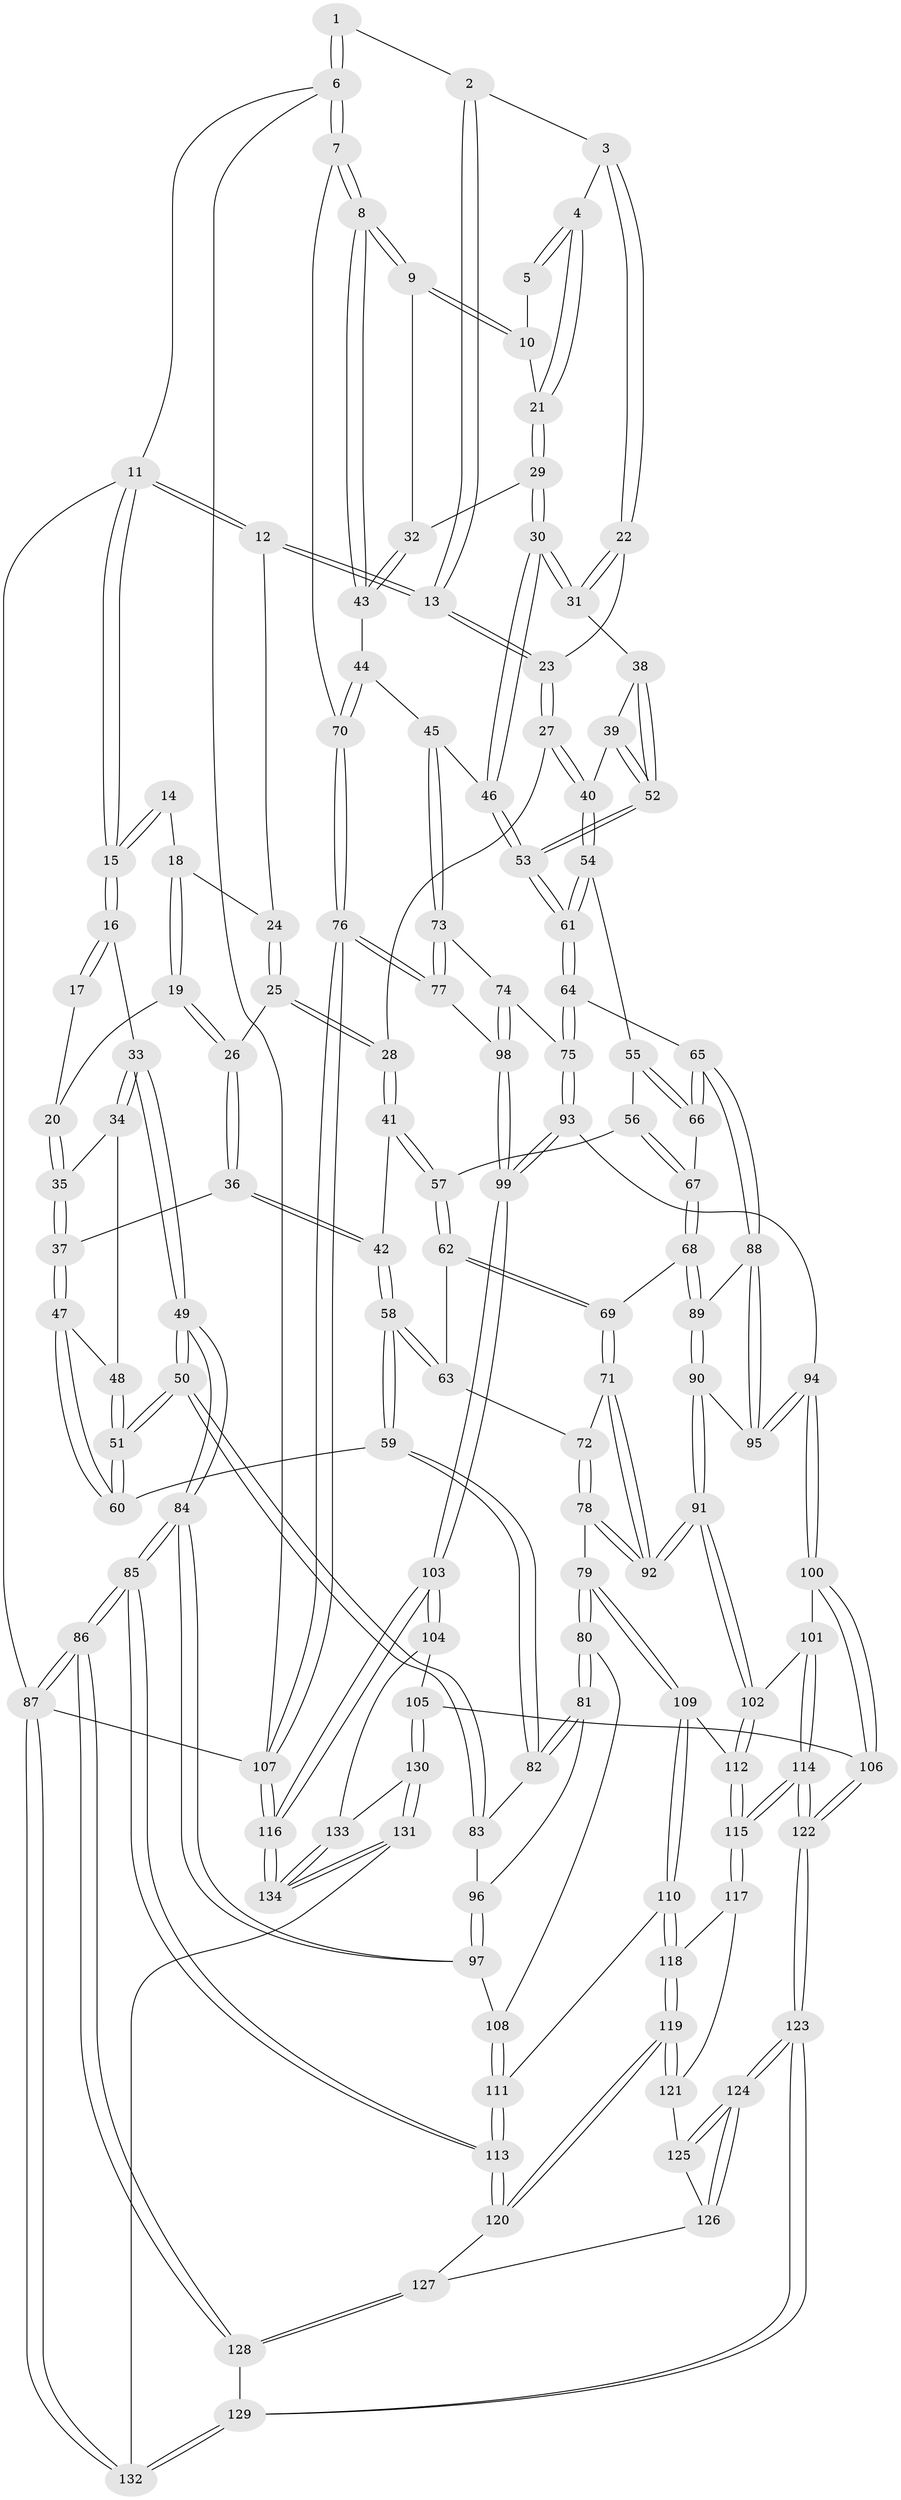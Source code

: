 // coarse degree distribution, {3: 0.06451612903225806, 4: 0.40860215053763443, 8: 0.010752688172043012, 5: 0.3870967741935484, 6: 0.12903225806451613}
// Generated by graph-tools (version 1.1) at 2025/52/02/27/25 19:52:38]
// undirected, 134 vertices, 332 edges
graph export_dot {
graph [start="1"]
  node [color=gray90,style=filled];
  1 [pos="+1+0"];
  2 [pos="+0.669852007233783+0"];
  3 [pos="+0.7569427614022297+0"];
  4 [pos="+0.7960668130532994+0.06725676979711111"];
  5 [pos="+0.9118707658473584+0.05182023397897357"];
  6 [pos="+1+0"];
  7 [pos="+1+0.1584498644554861"];
  8 [pos="+1+0.16169584208949656"];
  9 [pos="+0.9971373537347039+0.13822550993684932"];
  10 [pos="+0.918612269342612+0.08598908846842176"];
  11 [pos="+0+0"];
  12 [pos="+0.38011700546145405+0"];
  13 [pos="+0.4949370562392186+0"];
  14 [pos="+0.1549890525954257+0.052659921708915744"];
  15 [pos="+0+0"];
  16 [pos="+0+0"];
  17 [pos="+0.10874842828131409+0.08054186065450603"];
  18 [pos="+0.22979899964105907+0.044093401536251804"];
  19 [pos="+0.18229198315711045+0.12804130399880556"];
  20 [pos="+0.10241890259436141+0.14989137471164124"];
  21 [pos="+0.8091276187691949+0.11676657140241364"];
  22 [pos="+0.6880548396617802+0.1637952192874241"];
  23 [pos="+0.5003309490060794+0"];
  24 [pos="+0.24308419812450152+0.03412807479639309"];
  25 [pos="+0.2821479400000378+0.1691948880039389"];
  26 [pos="+0.20273917695048585+0.1817861983535479"];
  27 [pos="+0.494349771710312+0.0028350177086684863"];
  28 [pos="+0.31923895470094926+0.2050377910470907"];
  29 [pos="+0.8091891647416117+0.12183577891761425"];
  30 [pos="+0.7299478648952374+0.196934410807227"];
  31 [pos="+0.7066021993563188+0.19204749128937054"];
  32 [pos="+0.8625013178567991+0.1707320883551364"];
  33 [pos="+0+0"];
  34 [pos="+0.07628974555200212+0.16620812994314577"];
  35 [pos="+0.08803356076052796+0.1639680325916844"];
  36 [pos="+0.1852718219196834+0.23457523553700657"];
  37 [pos="+0.16155074331950842+0.23441399107488783"];
  38 [pos="+0.6797389492875775+0.2063231111770367"];
  39 [pos="+0.6126856686035038+0.21545158913655646"];
  40 [pos="+0.5173411493583255+0.19468128727119144"];
  41 [pos="+0.3209248148923894+0.25652518701064675"];
  42 [pos="+0.2216381197104407+0.2676120846175958"];
  43 [pos="+0.8771163825625666+0.29706715109010795"];
  44 [pos="+0.8632208294272604+0.31621488803390063"];
  45 [pos="+0.8309166091622638+0.3372606160803057"];
  46 [pos="+0.7779551808767895+0.32005745189624707"];
  47 [pos="+0.1116714305724579+0.2833145890787868"];
  48 [pos="+0.06218662381952238+0.21981994153160253"];
  49 [pos="+0+0.36836703102879575"];
  50 [pos="+0+0.37332200810318333"];
  51 [pos="+0+0.3565558702278686"];
  52 [pos="+0.6490938167628515+0.3139939370256529"];
  53 [pos="+0.6496998114604596+0.3672519730536919"];
  54 [pos="+0.504861981751016+0.23432792282484932"];
  55 [pos="+0.4711568601806629+0.2655285249310011"];
  56 [pos="+0.4629369160825866+0.2712558100309715"];
  57 [pos="+0.32116554901621225+0.25679710546751155"];
  58 [pos="+0.18102027183927724+0.37861647217535527"];
  59 [pos="+0.17716927132827567+0.3803009068164931"];
  60 [pos="+0.0984133300466006+0.3276125598479964"];
  61 [pos="+0.6407913612307713+0.37458540636303755"];
  62 [pos="+0.3186707237051887+0.3495382500784856"];
  63 [pos="+0.24695141413164484+0.39082340422954354"];
  64 [pos="+0.6344277372801874+0.3913382065930643"];
  65 [pos="+0.5743986672294792+0.42970136354317245"];
  66 [pos="+0.5588553840463168+0.4146060054564081"];
  67 [pos="+0.44777623833445923+0.3402772235778228"];
  68 [pos="+0.404451913404225+0.412920114541264"];
  69 [pos="+0.3928670570640733+0.41633446158778703"];
  70 [pos="+1+0.4906941247958606"];
  71 [pos="+0.35838877266725927+0.47414793536572103"];
  72 [pos="+0.2560816238782838+0.41015406116498043"];
  73 [pos="+0.8314089050650846+0.34275800171784987"];
  74 [pos="+0.7696479160328297+0.5279319756983456"];
  75 [pos="+0.7294602374906991+0.5170815981333184"];
  76 [pos="+1+0.5879635136941719"];
  77 [pos="+1+0.5886819524432261"];
  78 [pos="+0.2613015909141806+0.5940101390873841"];
  79 [pos="+0.20928162740378448+0.5975621459655583"];
  80 [pos="+0.17956548451707877+0.5902121567848693"];
  81 [pos="+0.177922017748956+0.5870656024653542"];
  82 [pos="+0.15846488888555807+0.427685407296754"];
  83 [pos="+0+0.44238331106675205"];
  84 [pos="+0+0.7449746461380086"];
  85 [pos="+0+0.9574672858851292"];
  86 [pos="+0+1"];
  87 [pos="+0+1"];
  88 [pos="+0.5610168161167061+0.4472646253245576"];
  89 [pos="+0.4724399450427008+0.4484775727079951"];
  90 [pos="+0.4438025722456516+0.5736653883821615"];
  91 [pos="+0.32380215026556125+0.6022889385261736"];
  92 [pos="+0.32285602800976954+0.6015775166206071"];
  93 [pos="+0.5930616688056555+0.5950945019908841"];
  94 [pos="+0.5655851538637231+0.591234361198721"];
  95 [pos="+0.56307884375372+0.5884139149189572"];
  96 [pos="+0.037620975786011986+0.49184458612243503"];
  97 [pos="+0+0.6483439490491533"];
  98 [pos="+0.8575190594582625+0.6259372166486327"];
  99 [pos="+0.7658899931496757+0.7584638921908116"];
  100 [pos="+0.5036670415347264+0.7841146787838147"];
  101 [pos="+0.35928487098413564+0.6769011081841757"];
  102 [pos="+0.3321215861133937+0.6233512590372431"];
  103 [pos="+0.7525310184026324+0.8145957296222818"];
  104 [pos="+0.6468390059223893+0.8430920996473459"];
  105 [pos="+0.5635252408251787+0.830262804500291"];
  106 [pos="+0.5145714363213943+0.8115030514494517"];
  107 [pos="+1+1"];
  108 [pos="+0.12033540447427526+0.6300609795795747"];
  109 [pos="+0.20415938945775908+0.7607310155878128"];
  110 [pos="+0.14698629578188865+0.7940139804364059"];
  111 [pos="+0.1075855363241167+0.7846621485401657"];
  112 [pos="+0.23876517253026133+0.7814329311723764"];
  113 [pos="+0+0.8553378101758268"];
  114 [pos="+0.29138304302484336+0.8354400391336284"];
  115 [pos="+0.28674564422183035+0.8343372299860924"];
  116 [pos="+1+1"];
  117 [pos="+0.27648751026096424+0.8378354959579823"];
  118 [pos="+0.16628076501127925+0.8279215291216249"];
  119 [pos="+0.16788203484452563+0.882144806158281"];
  120 [pos="+0.15562344958538302+0.8948146072580647"];
  121 [pos="+0.2074865626663006+0.8842006300929779"];
  122 [pos="+0.3717089531827197+0.9293331211911734"];
  123 [pos="+0.34460668954134394+1"];
  124 [pos="+0.25033675363233204+0.9665730175510588"];
  125 [pos="+0.21308057832844865+0.8988475416955798"];
  126 [pos="+0.18956128303651498+0.9365551413638304"];
  127 [pos="+0.15803316582428809+0.9264294541747129"];
  128 [pos="+0.1473239244748745+0.9473551677619344"];
  129 [pos="+0.3433999933422356+1"];
  130 [pos="+0.504410108022913+1"];
  131 [pos="+0.47775123858625307+1"];
  132 [pos="+0.3447314974031841+1"];
  133 [pos="+0.6424211454592956+0.8740524355036032"];
  134 [pos="+0.6474969936613179+1"];
  1 -- 2;
  1 -- 6;
  1 -- 6;
  2 -- 3;
  2 -- 13;
  2 -- 13;
  3 -- 4;
  3 -- 22;
  3 -- 22;
  4 -- 5;
  4 -- 5;
  4 -- 21;
  4 -- 21;
  5 -- 10;
  6 -- 7;
  6 -- 7;
  6 -- 11;
  6 -- 107;
  7 -- 8;
  7 -- 8;
  7 -- 70;
  8 -- 9;
  8 -- 9;
  8 -- 43;
  8 -- 43;
  9 -- 10;
  9 -- 10;
  9 -- 32;
  10 -- 21;
  11 -- 12;
  11 -- 12;
  11 -- 15;
  11 -- 15;
  11 -- 87;
  12 -- 13;
  12 -- 13;
  12 -- 24;
  13 -- 23;
  13 -- 23;
  14 -- 15;
  14 -- 15;
  14 -- 18;
  15 -- 16;
  15 -- 16;
  16 -- 17;
  16 -- 17;
  16 -- 33;
  17 -- 20;
  18 -- 19;
  18 -- 19;
  18 -- 24;
  19 -- 20;
  19 -- 26;
  19 -- 26;
  20 -- 35;
  20 -- 35;
  21 -- 29;
  21 -- 29;
  22 -- 23;
  22 -- 31;
  22 -- 31;
  23 -- 27;
  23 -- 27;
  24 -- 25;
  24 -- 25;
  25 -- 26;
  25 -- 28;
  25 -- 28;
  26 -- 36;
  26 -- 36;
  27 -- 28;
  27 -- 40;
  27 -- 40;
  28 -- 41;
  28 -- 41;
  29 -- 30;
  29 -- 30;
  29 -- 32;
  30 -- 31;
  30 -- 31;
  30 -- 46;
  30 -- 46;
  31 -- 38;
  32 -- 43;
  32 -- 43;
  33 -- 34;
  33 -- 34;
  33 -- 49;
  33 -- 49;
  34 -- 35;
  34 -- 48;
  35 -- 37;
  35 -- 37;
  36 -- 37;
  36 -- 42;
  36 -- 42;
  37 -- 47;
  37 -- 47;
  38 -- 39;
  38 -- 52;
  38 -- 52;
  39 -- 40;
  39 -- 52;
  39 -- 52;
  40 -- 54;
  40 -- 54;
  41 -- 42;
  41 -- 57;
  41 -- 57;
  42 -- 58;
  42 -- 58;
  43 -- 44;
  44 -- 45;
  44 -- 70;
  44 -- 70;
  45 -- 46;
  45 -- 73;
  45 -- 73;
  46 -- 53;
  46 -- 53;
  47 -- 48;
  47 -- 60;
  47 -- 60;
  48 -- 51;
  48 -- 51;
  49 -- 50;
  49 -- 50;
  49 -- 84;
  49 -- 84;
  50 -- 51;
  50 -- 51;
  50 -- 83;
  50 -- 83;
  51 -- 60;
  51 -- 60;
  52 -- 53;
  52 -- 53;
  53 -- 61;
  53 -- 61;
  54 -- 55;
  54 -- 61;
  54 -- 61;
  55 -- 56;
  55 -- 66;
  55 -- 66;
  56 -- 57;
  56 -- 67;
  56 -- 67;
  57 -- 62;
  57 -- 62;
  58 -- 59;
  58 -- 59;
  58 -- 63;
  58 -- 63;
  59 -- 60;
  59 -- 82;
  59 -- 82;
  61 -- 64;
  61 -- 64;
  62 -- 63;
  62 -- 69;
  62 -- 69;
  63 -- 72;
  64 -- 65;
  64 -- 75;
  64 -- 75;
  65 -- 66;
  65 -- 66;
  65 -- 88;
  65 -- 88;
  66 -- 67;
  67 -- 68;
  67 -- 68;
  68 -- 69;
  68 -- 89;
  68 -- 89;
  69 -- 71;
  69 -- 71;
  70 -- 76;
  70 -- 76;
  71 -- 72;
  71 -- 92;
  71 -- 92;
  72 -- 78;
  72 -- 78;
  73 -- 74;
  73 -- 77;
  73 -- 77;
  74 -- 75;
  74 -- 98;
  74 -- 98;
  75 -- 93;
  75 -- 93;
  76 -- 77;
  76 -- 77;
  76 -- 107;
  76 -- 107;
  77 -- 98;
  78 -- 79;
  78 -- 92;
  78 -- 92;
  79 -- 80;
  79 -- 80;
  79 -- 109;
  79 -- 109;
  80 -- 81;
  80 -- 81;
  80 -- 108;
  81 -- 82;
  81 -- 82;
  81 -- 96;
  82 -- 83;
  83 -- 96;
  84 -- 85;
  84 -- 85;
  84 -- 97;
  84 -- 97;
  85 -- 86;
  85 -- 86;
  85 -- 113;
  85 -- 113;
  86 -- 87;
  86 -- 87;
  86 -- 128;
  86 -- 128;
  87 -- 132;
  87 -- 132;
  87 -- 107;
  88 -- 89;
  88 -- 95;
  88 -- 95;
  89 -- 90;
  89 -- 90;
  90 -- 91;
  90 -- 91;
  90 -- 95;
  91 -- 92;
  91 -- 92;
  91 -- 102;
  91 -- 102;
  93 -- 94;
  93 -- 99;
  93 -- 99;
  94 -- 95;
  94 -- 95;
  94 -- 100;
  94 -- 100;
  96 -- 97;
  96 -- 97;
  97 -- 108;
  98 -- 99;
  98 -- 99;
  99 -- 103;
  99 -- 103;
  100 -- 101;
  100 -- 106;
  100 -- 106;
  101 -- 102;
  101 -- 114;
  101 -- 114;
  102 -- 112;
  102 -- 112;
  103 -- 104;
  103 -- 104;
  103 -- 116;
  103 -- 116;
  104 -- 105;
  104 -- 133;
  105 -- 106;
  105 -- 130;
  105 -- 130;
  106 -- 122;
  106 -- 122;
  107 -- 116;
  107 -- 116;
  108 -- 111;
  108 -- 111;
  109 -- 110;
  109 -- 110;
  109 -- 112;
  110 -- 111;
  110 -- 118;
  110 -- 118;
  111 -- 113;
  111 -- 113;
  112 -- 115;
  112 -- 115;
  113 -- 120;
  113 -- 120;
  114 -- 115;
  114 -- 115;
  114 -- 122;
  114 -- 122;
  115 -- 117;
  115 -- 117;
  116 -- 134;
  116 -- 134;
  117 -- 118;
  117 -- 121;
  118 -- 119;
  118 -- 119;
  119 -- 120;
  119 -- 120;
  119 -- 121;
  119 -- 121;
  120 -- 127;
  121 -- 125;
  122 -- 123;
  122 -- 123;
  123 -- 124;
  123 -- 124;
  123 -- 129;
  123 -- 129;
  124 -- 125;
  124 -- 125;
  124 -- 126;
  124 -- 126;
  125 -- 126;
  126 -- 127;
  127 -- 128;
  127 -- 128;
  128 -- 129;
  129 -- 132;
  129 -- 132;
  130 -- 131;
  130 -- 131;
  130 -- 133;
  131 -- 132;
  131 -- 134;
  131 -- 134;
  133 -- 134;
  133 -- 134;
}
